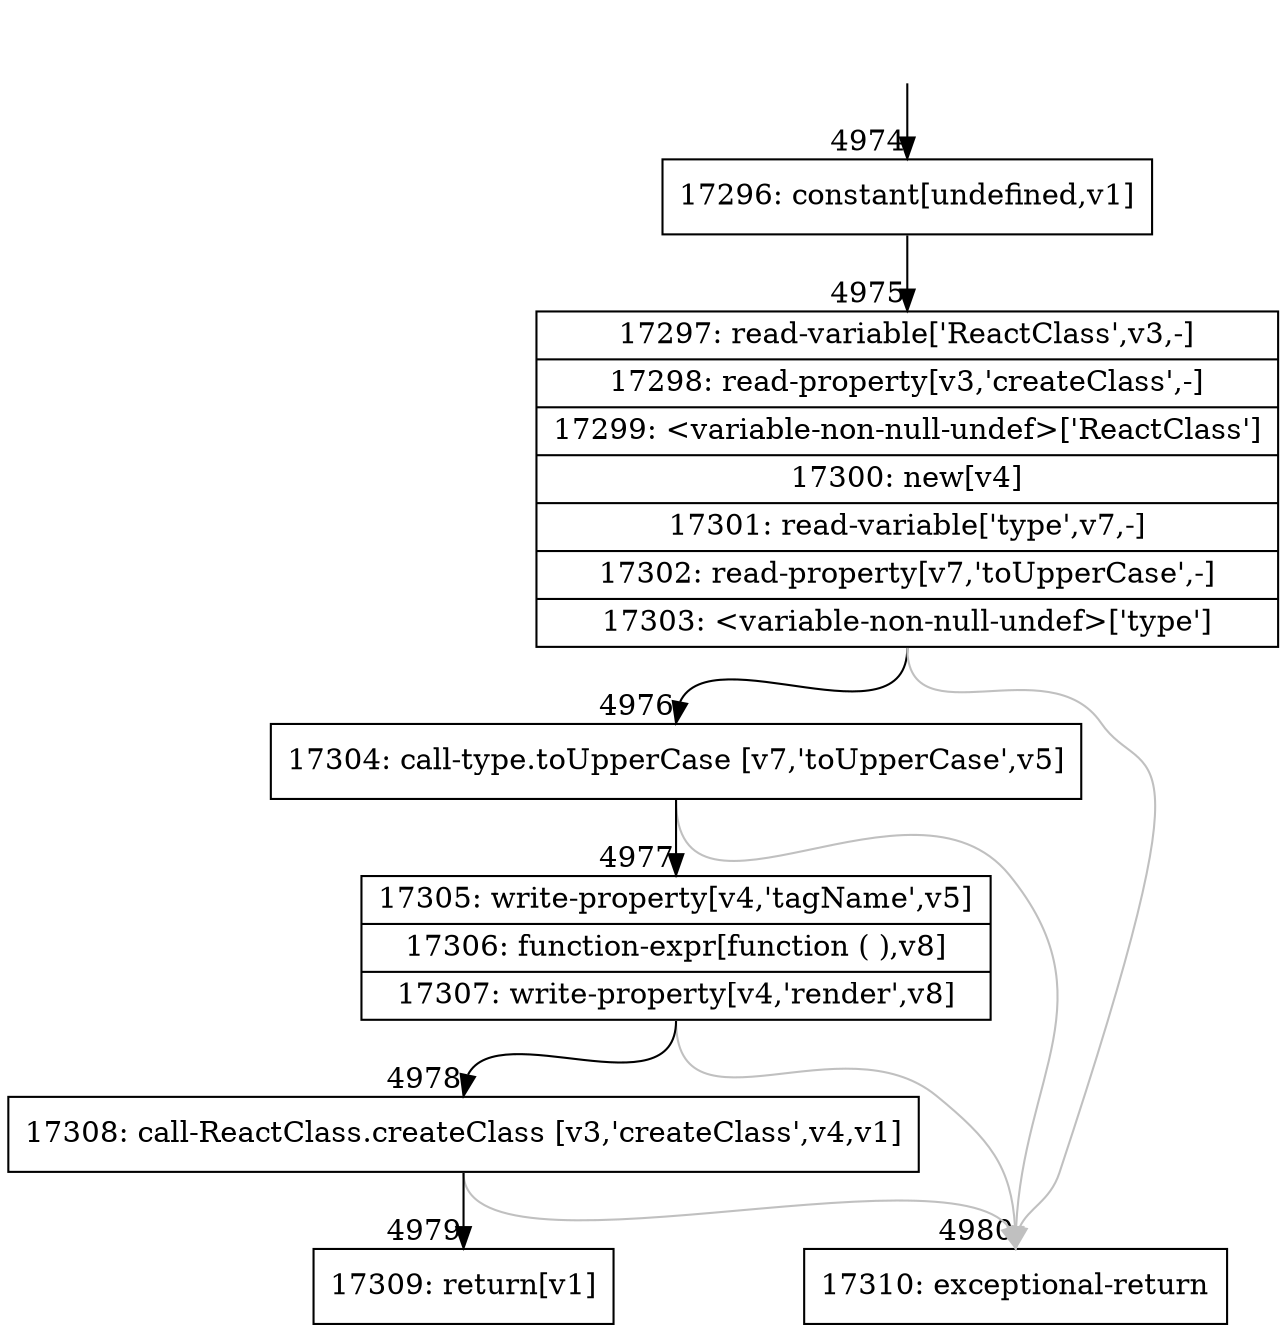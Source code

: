 digraph {
rankdir="TD"
BB_entry339[shape=none,label=""];
BB_entry339 -> BB4974 [tailport=s, headport=n, headlabel="    4974"]
BB4974 [shape=record label="{17296: constant[undefined,v1]}" ] 
BB4974 -> BB4975 [tailport=s, headport=n, headlabel="      4975"]
BB4975 [shape=record label="{17297: read-variable['ReactClass',v3,-]|17298: read-property[v3,'createClass',-]|17299: \<variable-non-null-undef\>['ReactClass']|17300: new[v4]|17301: read-variable['type',v7,-]|17302: read-property[v7,'toUpperCase',-]|17303: \<variable-non-null-undef\>['type']}" ] 
BB4975 -> BB4976 [tailport=s, headport=n, headlabel="      4976"]
BB4975 -> BB4980 [tailport=s, headport=n, color=gray, headlabel="      4980"]
BB4976 [shape=record label="{17304: call-type.toUpperCase [v7,'toUpperCase',v5]}" ] 
BB4976 -> BB4977 [tailport=s, headport=n, headlabel="      4977"]
BB4976 -> BB4980 [tailport=s, headport=n, color=gray]
BB4977 [shape=record label="{17305: write-property[v4,'tagName',v5]|17306: function-expr[function ( ),v8]|17307: write-property[v4,'render',v8]}" ] 
BB4977 -> BB4978 [tailport=s, headport=n, headlabel="      4978"]
BB4977 -> BB4980 [tailport=s, headport=n, color=gray]
BB4978 [shape=record label="{17308: call-ReactClass.createClass [v3,'createClass',v4,v1]}" ] 
BB4978 -> BB4979 [tailport=s, headport=n, headlabel="      4979"]
BB4978 -> BB4980 [tailport=s, headport=n, color=gray]
BB4979 [shape=record label="{17309: return[v1]}" ] 
BB4980 [shape=record label="{17310: exceptional-return}" ] 
//#$~ 9231
}
